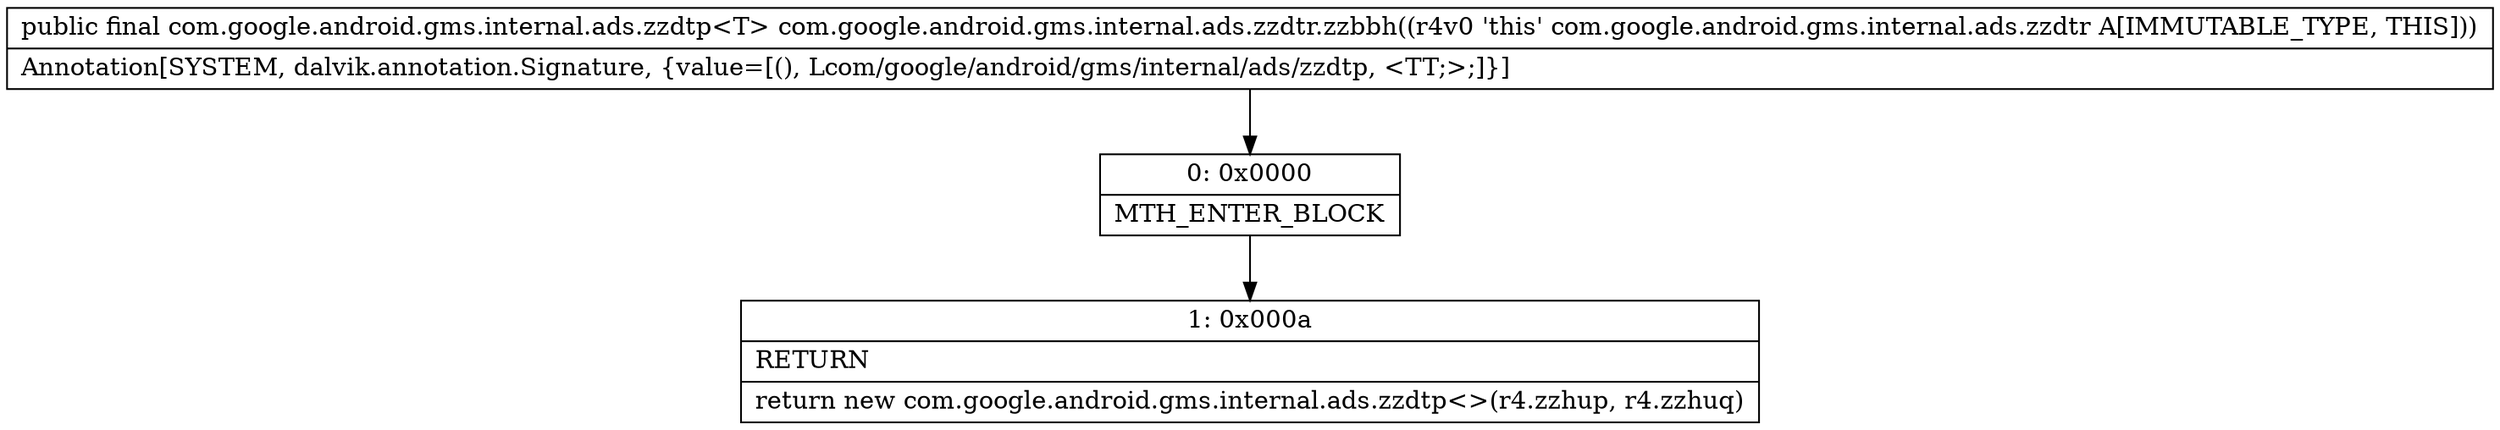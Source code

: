 digraph "CFG forcom.google.android.gms.internal.ads.zzdtr.zzbbh()Lcom\/google\/android\/gms\/internal\/ads\/zzdtp;" {
Node_0 [shape=record,label="{0\:\ 0x0000|MTH_ENTER_BLOCK\l}"];
Node_1 [shape=record,label="{1\:\ 0x000a|RETURN\l|return new com.google.android.gms.internal.ads.zzdtp\<\>(r4.zzhup, r4.zzhuq)\l}"];
MethodNode[shape=record,label="{public final com.google.android.gms.internal.ads.zzdtp\<T\> com.google.android.gms.internal.ads.zzdtr.zzbbh((r4v0 'this' com.google.android.gms.internal.ads.zzdtr A[IMMUTABLE_TYPE, THIS]))  | Annotation[SYSTEM, dalvik.annotation.Signature, \{value=[(), Lcom\/google\/android\/gms\/internal\/ads\/zzdtp, \<TT;\>;]\}]\l}"];
MethodNode -> Node_0;
Node_0 -> Node_1;
}

